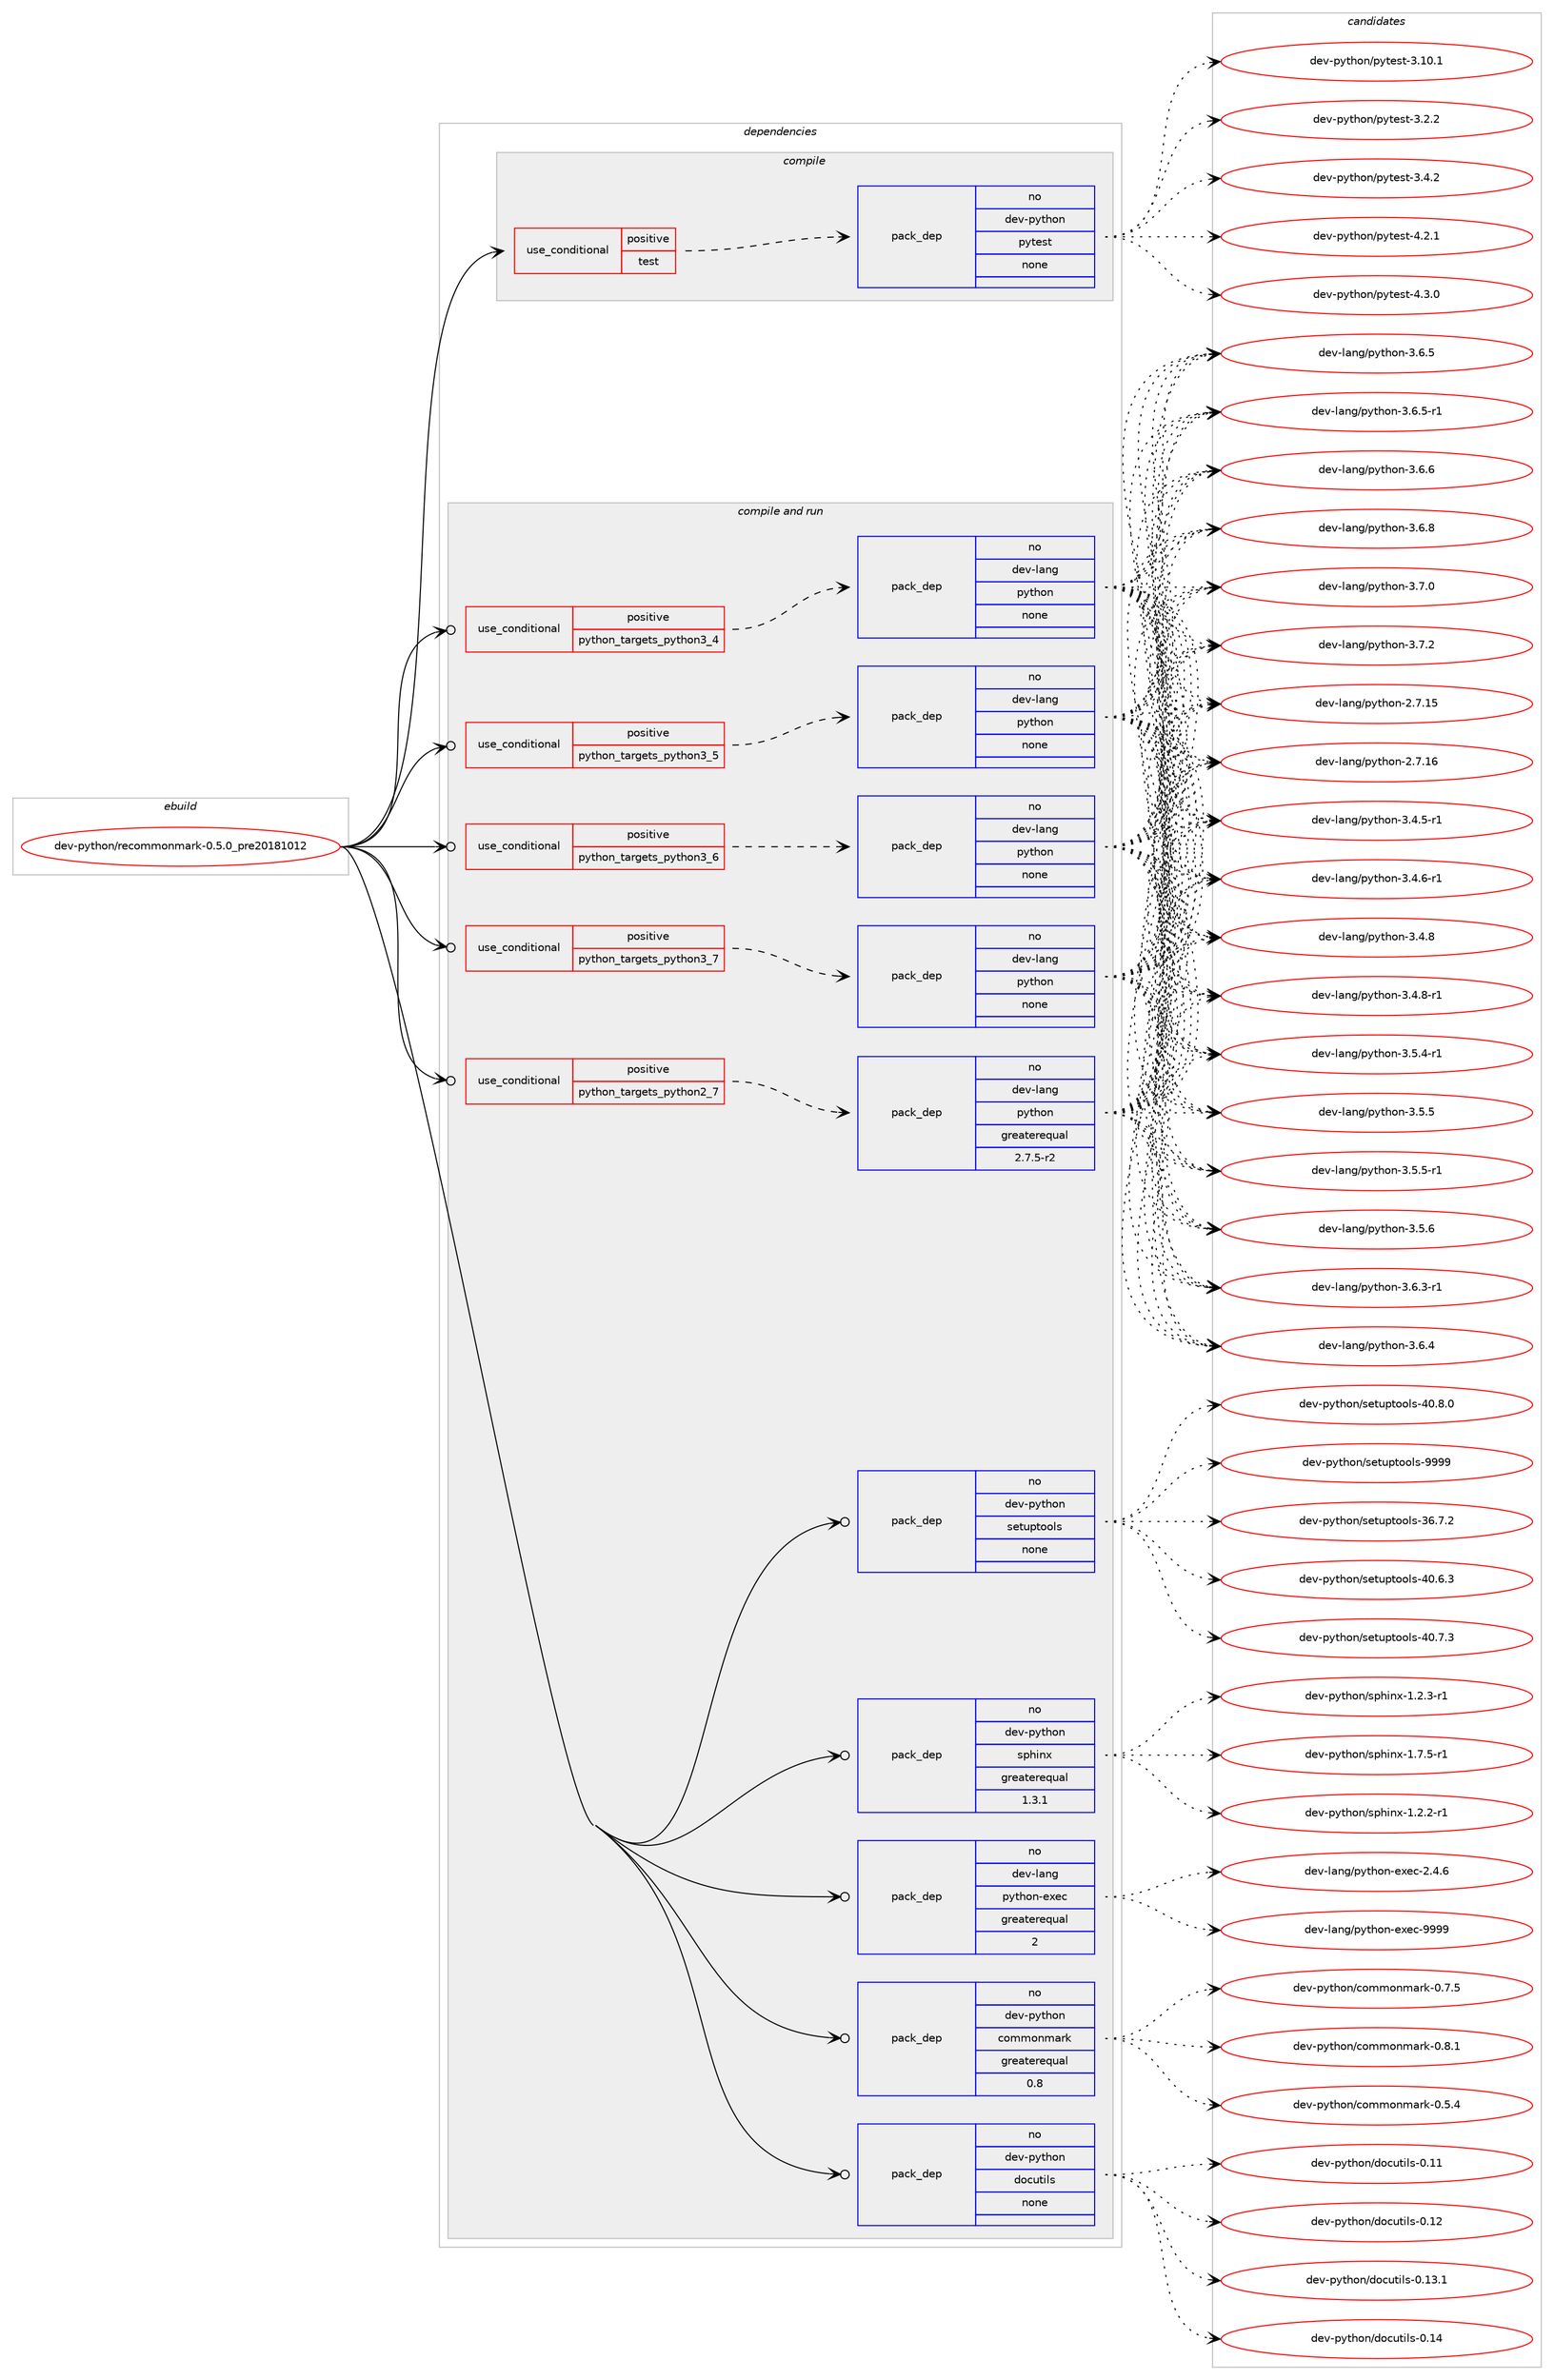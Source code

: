 digraph prolog {

# *************
# Graph options
# *************

newrank=true;
concentrate=true;
compound=true;
graph [rankdir=LR,fontname=Helvetica,fontsize=10,ranksep=1.5];#, ranksep=2.5, nodesep=0.2];
edge  [arrowhead=vee];
node  [fontname=Helvetica,fontsize=10];

# **********
# The ebuild
# **********

subgraph cluster_leftcol {
color=gray;
rank=same;
label=<<i>ebuild</i>>;
id [label="dev-python/recommonmark-0.5.0_pre20181012", color=red, width=4, href="../dev-python/recommonmark-0.5.0_pre20181012.svg"];
}

# ****************
# The dependencies
# ****************

subgraph cluster_midcol {
color=gray;
label=<<i>dependencies</i>>;
subgraph cluster_compile {
fillcolor="#eeeeee";
style=filled;
label=<<i>compile</i>>;
subgraph cond383624 {
dependency1438464 [label=<<TABLE BORDER="0" CELLBORDER="1" CELLSPACING="0" CELLPADDING="4"><TR><TD ROWSPAN="3" CELLPADDING="10">use_conditional</TD></TR><TR><TD>positive</TD></TR><TR><TD>test</TD></TR></TABLE>>, shape=none, color=red];
subgraph pack1031480 {
dependency1438465 [label=<<TABLE BORDER="0" CELLBORDER="1" CELLSPACING="0" CELLPADDING="4" WIDTH="220"><TR><TD ROWSPAN="6" CELLPADDING="30">pack_dep</TD></TR><TR><TD WIDTH="110">no</TD></TR><TR><TD>dev-python</TD></TR><TR><TD>pytest</TD></TR><TR><TD>none</TD></TR><TR><TD></TD></TR></TABLE>>, shape=none, color=blue];
}
dependency1438464:e -> dependency1438465:w [weight=20,style="dashed",arrowhead="vee"];
}
id:e -> dependency1438464:w [weight=20,style="solid",arrowhead="vee"];
}
subgraph cluster_compileandrun {
fillcolor="#eeeeee";
style=filled;
label=<<i>compile and run</i>>;
subgraph cond383625 {
dependency1438466 [label=<<TABLE BORDER="0" CELLBORDER="1" CELLSPACING="0" CELLPADDING="4"><TR><TD ROWSPAN="3" CELLPADDING="10">use_conditional</TD></TR><TR><TD>positive</TD></TR><TR><TD>python_targets_python2_7</TD></TR></TABLE>>, shape=none, color=red];
subgraph pack1031481 {
dependency1438467 [label=<<TABLE BORDER="0" CELLBORDER="1" CELLSPACING="0" CELLPADDING="4" WIDTH="220"><TR><TD ROWSPAN="6" CELLPADDING="30">pack_dep</TD></TR><TR><TD WIDTH="110">no</TD></TR><TR><TD>dev-lang</TD></TR><TR><TD>python</TD></TR><TR><TD>greaterequal</TD></TR><TR><TD>2.7.5-r2</TD></TR></TABLE>>, shape=none, color=blue];
}
dependency1438466:e -> dependency1438467:w [weight=20,style="dashed",arrowhead="vee"];
}
id:e -> dependency1438466:w [weight=20,style="solid",arrowhead="odotvee"];
subgraph cond383626 {
dependency1438468 [label=<<TABLE BORDER="0" CELLBORDER="1" CELLSPACING="0" CELLPADDING="4"><TR><TD ROWSPAN="3" CELLPADDING="10">use_conditional</TD></TR><TR><TD>positive</TD></TR><TR><TD>python_targets_python3_4</TD></TR></TABLE>>, shape=none, color=red];
subgraph pack1031482 {
dependency1438469 [label=<<TABLE BORDER="0" CELLBORDER="1" CELLSPACING="0" CELLPADDING="4" WIDTH="220"><TR><TD ROWSPAN="6" CELLPADDING="30">pack_dep</TD></TR><TR><TD WIDTH="110">no</TD></TR><TR><TD>dev-lang</TD></TR><TR><TD>python</TD></TR><TR><TD>none</TD></TR><TR><TD></TD></TR></TABLE>>, shape=none, color=blue];
}
dependency1438468:e -> dependency1438469:w [weight=20,style="dashed",arrowhead="vee"];
}
id:e -> dependency1438468:w [weight=20,style="solid",arrowhead="odotvee"];
subgraph cond383627 {
dependency1438470 [label=<<TABLE BORDER="0" CELLBORDER="1" CELLSPACING="0" CELLPADDING="4"><TR><TD ROWSPAN="3" CELLPADDING="10">use_conditional</TD></TR><TR><TD>positive</TD></TR><TR><TD>python_targets_python3_5</TD></TR></TABLE>>, shape=none, color=red];
subgraph pack1031483 {
dependency1438471 [label=<<TABLE BORDER="0" CELLBORDER="1" CELLSPACING="0" CELLPADDING="4" WIDTH="220"><TR><TD ROWSPAN="6" CELLPADDING="30">pack_dep</TD></TR><TR><TD WIDTH="110">no</TD></TR><TR><TD>dev-lang</TD></TR><TR><TD>python</TD></TR><TR><TD>none</TD></TR><TR><TD></TD></TR></TABLE>>, shape=none, color=blue];
}
dependency1438470:e -> dependency1438471:w [weight=20,style="dashed",arrowhead="vee"];
}
id:e -> dependency1438470:w [weight=20,style="solid",arrowhead="odotvee"];
subgraph cond383628 {
dependency1438472 [label=<<TABLE BORDER="0" CELLBORDER="1" CELLSPACING="0" CELLPADDING="4"><TR><TD ROWSPAN="3" CELLPADDING="10">use_conditional</TD></TR><TR><TD>positive</TD></TR><TR><TD>python_targets_python3_6</TD></TR></TABLE>>, shape=none, color=red];
subgraph pack1031484 {
dependency1438473 [label=<<TABLE BORDER="0" CELLBORDER="1" CELLSPACING="0" CELLPADDING="4" WIDTH="220"><TR><TD ROWSPAN="6" CELLPADDING="30">pack_dep</TD></TR><TR><TD WIDTH="110">no</TD></TR><TR><TD>dev-lang</TD></TR><TR><TD>python</TD></TR><TR><TD>none</TD></TR><TR><TD></TD></TR></TABLE>>, shape=none, color=blue];
}
dependency1438472:e -> dependency1438473:w [weight=20,style="dashed",arrowhead="vee"];
}
id:e -> dependency1438472:w [weight=20,style="solid",arrowhead="odotvee"];
subgraph cond383629 {
dependency1438474 [label=<<TABLE BORDER="0" CELLBORDER="1" CELLSPACING="0" CELLPADDING="4"><TR><TD ROWSPAN="3" CELLPADDING="10">use_conditional</TD></TR><TR><TD>positive</TD></TR><TR><TD>python_targets_python3_7</TD></TR></TABLE>>, shape=none, color=red];
subgraph pack1031485 {
dependency1438475 [label=<<TABLE BORDER="0" CELLBORDER="1" CELLSPACING="0" CELLPADDING="4" WIDTH="220"><TR><TD ROWSPAN="6" CELLPADDING="30">pack_dep</TD></TR><TR><TD WIDTH="110">no</TD></TR><TR><TD>dev-lang</TD></TR><TR><TD>python</TD></TR><TR><TD>none</TD></TR><TR><TD></TD></TR></TABLE>>, shape=none, color=blue];
}
dependency1438474:e -> dependency1438475:w [weight=20,style="dashed",arrowhead="vee"];
}
id:e -> dependency1438474:w [weight=20,style="solid",arrowhead="odotvee"];
subgraph pack1031486 {
dependency1438476 [label=<<TABLE BORDER="0" CELLBORDER="1" CELLSPACING="0" CELLPADDING="4" WIDTH="220"><TR><TD ROWSPAN="6" CELLPADDING="30">pack_dep</TD></TR><TR><TD WIDTH="110">no</TD></TR><TR><TD>dev-lang</TD></TR><TR><TD>python-exec</TD></TR><TR><TD>greaterequal</TD></TR><TR><TD>2</TD></TR></TABLE>>, shape=none, color=blue];
}
id:e -> dependency1438476:w [weight=20,style="solid",arrowhead="odotvee"];
subgraph pack1031487 {
dependency1438477 [label=<<TABLE BORDER="0" CELLBORDER="1" CELLSPACING="0" CELLPADDING="4" WIDTH="220"><TR><TD ROWSPAN="6" CELLPADDING="30">pack_dep</TD></TR><TR><TD WIDTH="110">no</TD></TR><TR><TD>dev-python</TD></TR><TR><TD>commonmark</TD></TR><TR><TD>greaterequal</TD></TR><TR><TD>0.8</TD></TR></TABLE>>, shape=none, color=blue];
}
id:e -> dependency1438477:w [weight=20,style="solid",arrowhead="odotvee"];
subgraph pack1031488 {
dependency1438478 [label=<<TABLE BORDER="0" CELLBORDER="1" CELLSPACING="0" CELLPADDING="4" WIDTH="220"><TR><TD ROWSPAN="6" CELLPADDING="30">pack_dep</TD></TR><TR><TD WIDTH="110">no</TD></TR><TR><TD>dev-python</TD></TR><TR><TD>docutils</TD></TR><TR><TD>none</TD></TR><TR><TD></TD></TR></TABLE>>, shape=none, color=blue];
}
id:e -> dependency1438478:w [weight=20,style="solid",arrowhead="odotvee"];
subgraph pack1031489 {
dependency1438479 [label=<<TABLE BORDER="0" CELLBORDER="1" CELLSPACING="0" CELLPADDING="4" WIDTH="220"><TR><TD ROWSPAN="6" CELLPADDING="30">pack_dep</TD></TR><TR><TD WIDTH="110">no</TD></TR><TR><TD>dev-python</TD></TR><TR><TD>setuptools</TD></TR><TR><TD>none</TD></TR><TR><TD></TD></TR></TABLE>>, shape=none, color=blue];
}
id:e -> dependency1438479:w [weight=20,style="solid",arrowhead="odotvee"];
subgraph pack1031490 {
dependency1438480 [label=<<TABLE BORDER="0" CELLBORDER="1" CELLSPACING="0" CELLPADDING="4" WIDTH="220"><TR><TD ROWSPAN="6" CELLPADDING="30">pack_dep</TD></TR><TR><TD WIDTH="110">no</TD></TR><TR><TD>dev-python</TD></TR><TR><TD>sphinx</TD></TR><TR><TD>greaterequal</TD></TR><TR><TD>1.3.1</TD></TR></TABLE>>, shape=none, color=blue];
}
id:e -> dependency1438480:w [weight=20,style="solid",arrowhead="odotvee"];
}
subgraph cluster_run {
fillcolor="#eeeeee";
style=filled;
label=<<i>run</i>>;
}
}

# **************
# The candidates
# **************

subgraph cluster_choices {
rank=same;
color=gray;
label=<<i>candidates</i>>;

subgraph choice1031480 {
color=black;
nodesep=1;
choice100101118451121211161041111104711212111610111511645514649484649 [label="dev-python/pytest-3.10.1", color=red, width=4,href="../dev-python/pytest-3.10.1.svg"];
choice1001011184511212111610411111047112121116101115116455146504650 [label="dev-python/pytest-3.2.2", color=red, width=4,href="../dev-python/pytest-3.2.2.svg"];
choice1001011184511212111610411111047112121116101115116455146524650 [label="dev-python/pytest-3.4.2", color=red, width=4,href="../dev-python/pytest-3.4.2.svg"];
choice1001011184511212111610411111047112121116101115116455246504649 [label="dev-python/pytest-4.2.1", color=red, width=4,href="../dev-python/pytest-4.2.1.svg"];
choice1001011184511212111610411111047112121116101115116455246514648 [label="dev-python/pytest-4.3.0", color=red, width=4,href="../dev-python/pytest-4.3.0.svg"];
dependency1438465:e -> choice100101118451121211161041111104711212111610111511645514649484649:w [style=dotted,weight="100"];
dependency1438465:e -> choice1001011184511212111610411111047112121116101115116455146504650:w [style=dotted,weight="100"];
dependency1438465:e -> choice1001011184511212111610411111047112121116101115116455146524650:w [style=dotted,weight="100"];
dependency1438465:e -> choice1001011184511212111610411111047112121116101115116455246504649:w [style=dotted,weight="100"];
dependency1438465:e -> choice1001011184511212111610411111047112121116101115116455246514648:w [style=dotted,weight="100"];
}
subgraph choice1031481 {
color=black;
nodesep=1;
choice10010111845108971101034711212111610411111045504655464953 [label="dev-lang/python-2.7.15", color=red, width=4,href="../dev-lang/python-2.7.15.svg"];
choice10010111845108971101034711212111610411111045504655464954 [label="dev-lang/python-2.7.16", color=red, width=4,href="../dev-lang/python-2.7.16.svg"];
choice1001011184510897110103471121211161041111104551465246534511449 [label="dev-lang/python-3.4.5-r1", color=red, width=4,href="../dev-lang/python-3.4.5-r1.svg"];
choice1001011184510897110103471121211161041111104551465246544511449 [label="dev-lang/python-3.4.6-r1", color=red, width=4,href="../dev-lang/python-3.4.6-r1.svg"];
choice100101118451089711010347112121116104111110455146524656 [label="dev-lang/python-3.4.8", color=red, width=4,href="../dev-lang/python-3.4.8.svg"];
choice1001011184510897110103471121211161041111104551465246564511449 [label="dev-lang/python-3.4.8-r1", color=red, width=4,href="../dev-lang/python-3.4.8-r1.svg"];
choice1001011184510897110103471121211161041111104551465346524511449 [label="dev-lang/python-3.5.4-r1", color=red, width=4,href="../dev-lang/python-3.5.4-r1.svg"];
choice100101118451089711010347112121116104111110455146534653 [label="dev-lang/python-3.5.5", color=red, width=4,href="../dev-lang/python-3.5.5.svg"];
choice1001011184510897110103471121211161041111104551465346534511449 [label="dev-lang/python-3.5.5-r1", color=red, width=4,href="../dev-lang/python-3.5.5-r1.svg"];
choice100101118451089711010347112121116104111110455146534654 [label="dev-lang/python-3.5.6", color=red, width=4,href="../dev-lang/python-3.5.6.svg"];
choice1001011184510897110103471121211161041111104551465446514511449 [label="dev-lang/python-3.6.3-r1", color=red, width=4,href="../dev-lang/python-3.6.3-r1.svg"];
choice100101118451089711010347112121116104111110455146544652 [label="dev-lang/python-3.6.4", color=red, width=4,href="../dev-lang/python-3.6.4.svg"];
choice100101118451089711010347112121116104111110455146544653 [label="dev-lang/python-3.6.5", color=red, width=4,href="../dev-lang/python-3.6.5.svg"];
choice1001011184510897110103471121211161041111104551465446534511449 [label="dev-lang/python-3.6.5-r1", color=red, width=4,href="../dev-lang/python-3.6.5-r1.svg"];
choice100101118451089711010347112121116104111110455146544654 [label="dev-lang/python-3.6.6", color=red, width=4,href="../dev-lang/python-3.6.6.svg"];
choice100101118451089711010347112121116104111110455146544656 [label="dev-lang/python-3.6.8", color=red, width=4,href="../dev-lang/python-3.6.8.svg"];
choice100101118451089711010347112121116104111110455146554648 [label="dev-lang/python-3.7.0", color=red, width=4,href="../dev-lang/python-3.7.0.svg"];
choice100101118451089711010347112121116104111110455146554650 [label="dev-lang/python-3.7.2", color=red, width=4,href="../dev-lang/python-3.7.2.svg"];
dependency1438467:e -> choice10010111845108971101034711212111610411111045504655464953:w [style=dotted,weight="100"];
dependency1438467:e -> choice10010111845108971101034711212111610411111045504655464954:w [style=dotted,weight="100"];
dependency1438467:e -> choice1001011184510897110103471121211161041111104551465246534511449:w [style=dotted,weight="100"];
dependency1438467:e -> choice1001011184510897110103471121211161041111104551465246544511449:w [style=dotted,weight="100"];
dependency1438467:e -> choice100101118451089711010347112121116104111110455146524656:w [style=dotted,weight="100"];
dependency1438467:e -> choice1001011184510897110103471121211161041111104551465246564511449:w [style=dotted,weight="100"];
dependency1438467:e -> choice1001011184510897110103471121211161041111104551465346524511449:w [style=dotted,weight="100"];
dependency1438467:e -> choice100101118451089711010347112121116104111110455146534653:w [style=dotted,weight="100"];
dependency1438467:e -> choice1001011184510897110103471121211161041111104551465346534511449:w [style=dotted,weight="100"];
dependency1438467:e -> choice100101118451089711010347112121116104111110455146534654:w [style=dotted,weight="100"];
dependency1438467:e -> choice1001011184510897110103471121211161041111104551465446514511449:w [style=dotted,weight="100"];
dependency1438467:e -> choice100101118451089711010347112121116104111110455146544652:w [style=dotted,weight="100"];
dependency1438467:e -> choice100101118451089711010347112121116104111110455146544653:w [style=dotted,weight="100"];
dependency1438467:e -> choice1001011184510897110103471121211161041111104551465446534511449:w [style=dotted,weight="100"];
dependency1438467:e -> choice100101118451089711010347112121116104111110455146544654:w [style=dotted,weight="100"];
dependency1438467:e -> choice100101118451089711010347112121116104111110455146544656:w [style=dotted,weight="100"];
dependency1438467:e -> choice100101118451089711010347112121116104111110455146554648:w [style=dotted,weight="100"];
dependency1438467:e -> choice100101118451089711010347112121116104111110455146554650:w [style=dotted,weight="100"];
}
subgraph choice1031482 {
color=black;
nodesep=1;
choice10010111845108971101034711212111610411111045504655464953 [label="dev-lang/python-2.7.15", color=red, width=4,href="../dev-lang/python-2.7.15.svg"];
choice10010111845108971101034711212111610411111045504655464954 [label="dev-lang/python-2.7.16", color=red, width=4,href="../dev-lang/python-2.7.16.svg"];
choice1001011184510897110103471121211161041111104551465246534511449 [label="dev-lang/python-3.4.5-r1", color=red, width=4,href="../dev-lang/python-3.4.5-r1.svg"];
choice1001011184510897110103471121211161041111104551465246544511449 [label="dev-lang/python-3.4.6-r1", color=red, width=4,href="../dev-lang/python-3.4.6-r1.svg"];
choice100101118451089711010347112121116104111110455146524656 [label="dev-lang/python-3.4.8", color=red, width=4,href="../dev-lang/python-3.4.8.svg"];
choice1001011184510897110103471121211161041111104551465246564511449 [label="dev-lang/python-3.4.8-r1", color=red, width=4,href="../dev-lang/python-3.4.8-r1.svg"];
choice1001011184510897110103471121211161041111104551465346524511449 [label="dev-lang/python-3.5.4-r1", color=red, width=4,href="../dev-lang/python-3.5.4-r1.svg"];
choice100101118451089711010347112121116104111110455146534653 [label="dev-lang/python-3.5.5", color=red, width=4,href="../dev-lang/python-3.5.5.svg"];
choice1001011184510897110103471121211161041111104551465346534511449 [label="dev-lang/python-3.5.5-r1", color=red, width=4,href="../dev-lang/python-3.5.5-r1.svg"];
choice100101118451089711010347112121116104111110455146534654 [label="dev-lang/python-3.5.6", color=red, width=4,href="../dev-lang/python-3.5.6.svg"];
choice1001011184510897110103471121211161041111104551465446514511449 [label="dev-lang/python-3.6.3-r1", color=red, width=4,href="../dev-lang/python-3.6.3-r1.svg"];
choice100101118451089711010347112121116104111110455146544652 [label="dev-lang/python-3.6.4", color=red, width=4,href="../dev-lang/python-3.6.4.svg"];
choice100101118451089711010347112121116104111110455146544653 [label="dev-lang/python-3.6.5", color=red, width=4,href="../dev-lang/python-3.6.5.svg"];
choice1001011184510897110103471121211161041111104551465446534511449 [label="dev-lang/python-3.6.5-r1", color=red, width=4,href="../dev-lang/python-3.6.5-r1.svg"];
choice100101118451089711010347112121116104111110455146544654 [label="dev-lang/python-3.6.6", color=red, width=4,href="../dev-lang/python-3.6.6.svg"];
choice100101118451089711010347112121116104111110455146544656 [label="dev-lang/python-3.6.8", color=red, width=4,href="../dev-lang/python-3.6.8.svg"];
choice100101118451089711010347112121116104111110455146554648 [label="dev-lang/python-3.7.0", color=red, width=4,href="../dev-lang/python-3.7.0.svg"];
choice100101118451089711010347112121116104111110455146554650 [label="dev-lang/python-3.7.2", color=red, width=4,href="../dev-lang/python-3.7.2.svg"];
dependency1438469:e -> choice10010111845108971101034711212111610411111045504655464953:w [style=dotted,weight="100"];
dependency1438469:e -> choice10010111845108971101034711212111610411111045504655464954:w [style=dotted,weight="100"];
dependency1438469:e -> choice1001011184510897110103471121211161041111104551465246534511449:w [style=dotted,weight="100"];
dependency1438469:e -> choice1001011184510897110103471121211161041111104551465246544511449:w [style=dotted,weight="100"];
dependency1438469:e -> choice100101118451089711010347112121116104111110455146524656:w [style=dotted,weight="100"];
dependency1438469:e -> choice1001011184510897110103471121211161041111104551465246564511449:w [style=dotted,weight="100"];
dependency1438469:e -> choice1001011184510897110103471121211161041111104551465346524511449:w [style=dotted,weight="100"];
dependency1438469:e -> choice100101118451089711010347112121116104111110455146534653:w [style=dotted,weight="100"];
dependency1438469:e -> choice1001011184510897110103471121211161041111104551465346534511449:w [style=dotted,weight="100"];
dependency1438469:e -> choice100101118451089711010347112121116104111110455146534654:w [style=dotted,weight="100"];
dependency1438469:e -> choice1001011184510897110103471121211161041111104551465446514511449:w [style=dotted,weight="100"];
dependency1438469:e -> choice100101118451089711010347112121116104111110455146544652:w [style=dotted,weight="100"];
dependency1438469:e -> choice100101118451089711010347112121116104111110455146544653:w [style=dotted,weight="100"];
dependency1438469:e -> choice1001011184510897110103471121211161041111104551465446534511449:w [style=dotted,weight="100"];
dependency1438469:e -> choice100101118451089711010347112121116104111110455146544654:w [style=dotted,weight="100"];
dependency1438469:e -> choice100101118451089711010347112121116104111110455146544656:w [style=dotted,weight="100"];
dependency1438469:e -> choice100101118451089711010347112121116104111110455146554648:w [style=dotted,weight="100"];
dependency1438469:e -> choice100101118451089711010347112121116104111110455146554650:w [style=dotted,weight="100"];
}
subgraph choice1031483 {
color=black;
nodesep=1;
choice10010111845108971101034711212111610411111045504655464953 [label="dev-lang/python-2.7.15", color=red, width=4,href="../dev-lang/python-2.7.15.svg"];
choice10010111845108971101034711212111610411111045504655464954 [label="dev-lang/python-2.7.16", color=red, width=4,href="../dev-lang/python-2.7.16.svg"];
choice1001011184510897110103471121211161041111104551465246534511449 [label="dev-lang/python-3.4.5-r1", color=red, width=4,href="../dev-lang/python-3.4.5-r1.svg"];
choice1001011184510897110103471121211161041111104551465246544511449 [label="dev-lang/python-3.4.6-r1", color=red, width=4,href="../dev-lang/python-3.4.6-r1.svg"];
choice100101118451089711010347112121116104111110455146524656 [label="dev-lang/python-3.4.8", color=red, width=4,href="../dev-lang/python-3.4.8.svg"];
choice1001011184510897110103471121211161041111104551465246564511449 [label="dev-lang/python-3.4.8-r1", color=red, width=4,href="../dev-lang/python-3.4.8-r1.svg"];
choice1001011184510897110103471121211161041111104551465346524511449 [label="dev-lang/python-3.5.4-r1", color=red, width=4,href="../dev-lang/python-3.5.4-r1.svg"];
choice100101118451089711010347112121116104111110455146534653 [label="dev-lang/python-3.5.5", color=red, width=4,href="../dev-lang/python-3.5.5.svg"];
choice1001011184510897110103471121211161041111104551465346534511449 [label="dev-lang/python-3.5.5-r1", color=red, width=4,href="../dev-lang/python-3.5.5-r1.svg"];
choice100101118451089711010347112121116104111110455146534654 [label="dev-lang/python-3.5.6", color=red, width=4,href="../dev-lang/python-3.5.6.svg"];
choice1001011184510897110103471121211161041111104551465446514511449 [label="dev-lang/python-3.6.3-r1", color=red, width=4,href="../dev-lang/python-3.6.3-r1.svg"];
choice100101118451089711010347112121116104111110455146544652 [label="dev-lang/python-3.6.4", color=red, width=4,href="../dev-lang/python-3.6.4.svg"];
choice100101118451089711010347112121116104111110455146544653 [label="dev-lang/python-3.6.5", color=red, width=4,href="../dev-lang/python-3.6.5.svg"];
choice1001011184510897110103471121211161041111104551465446534511449 [label="dev-lang/python-3.6.5-r1", color=red, width=4,href="../dev-lang/python-3.6.5-r1.svg"];
choice100101118451089711010347112121116104111110455146544654 [label="dev-lang/python-3.6.6", color=red, width=4,href="../dev-lang/python-3.6.6.svg"];
choice100101118451089711010347112121116104111110455146544656 [label="dev-lang/python-3.6.8", color=red, width=4,href="../dev-lang/python-3.6.8.svg"];
choice100101118451089711010347112121116104111110455146554648 [label="dev-lang/python-3.7.0", color=red, width=4,href="../dev-lang/python-3.7.0.svg"];
choice100101118451089711010347112121116104111110455146554650 [label="dev-lang/python-3.7.2", color=red, width=4,href="../dev-lang/python-3.7.2.svg"];
dependency1438471:e -> choice10010111845108971101034711212111610411111045504655464953:w [style=dotted,weight="100"];
dependency1438471:e -> choice10010111845108971101034711212111610411111045504655464954:w [style=dotted,weight="100"];
dependency1438471:e -> choice1001011184510897110103471121211161041111104551465246534511449:w [style=dotted,weight="100"];
dependency1438471:e -> choice1001011184510897110103471121211161041111104551465246544511449:w [style=dotted,weight="100"];
dependency1438471:e -> choice100101118451089711010347112121116104111110455146524656:w [style=dotted,weight="100"];
dependency1438471:e -> choice1001011184510897110103471121211161041111104551465246564511449:w [style=dotted,weight="100"];
dependency1438471:e -> choice1001011184510897110103471121211161041111104551465346524511449:w [style=dotted,weight="100"];
dependency1438471:e -> choice100101118451089711010347112121116104111110455146534653:w [style=dotted,weight="100"];
dependency1438471:e -> choice1001011184510897110103471121211161041111104551465346534511449:w [style=dotted,weight="100"];
dependency1438471:e -> choice100101118451089711010347112121116104111110455146534654:w [style=dotted,weight="100"];
dependency1438471:e -> choice1001011184510897110103471121211161041111104551465446514511449:w [style=dotted,weight="100"];
dependency1438471:e -> choice100101118451089711010347112121116104111110455146544652:w [style=dotted,weight="100"];
dependency1438471:e -> choice100101118451089711010347112121116104111110455146544653:w [style=dotted,weight="100"];
dependency1438471:e -> choice1001011184510897110103471121211161041111104551465446534511449:w [style=dotted,weight="100"];
dependency1438471:e -> choice100101118451089711010347112121116104111110455146544654:w [style=dotted,weight="100"];
dependency1438471:e -> choice100101118451089711010347112121116104111110455146544656:w [style=dotted,weight="100"];
dependency1438471:e -> choice100101118451089711010347112121116104111110455146554648:w [style=dotted,weight="100"];
dependency1438471:e -> choice100101118451089711010347112121116104111110455146554650:w [style=dotted,weight="100"];
}
subgraph choice1031484 {
color=black;
nodesep=1;
choice10010111845108971101034711212111610411111045504655464953 [label="dev-lang/python-2.7.15", color=red, width=4,href="../dev-lang/python-2.7.15.svg"];
choice10010111845108971101034711212111610411111045504655464954 [label="dev-lang/python-2.7.16", color=red, width=4,href="../dev-lang/python-2.7.16.svg"];
choice1001011184510897110103471121211161041111104551465246534511449 [label="dev-lang/python-3.4.5-r1", color=red, width=4,href="../dev-lang/python-3.4.5-r1.svg"];
choice1001011184510897110103471121211161041111104551465246544511449 [label="dev-lang/python-3.4.6-r1", color=red, width=4,href="../dev-lang/python-3.4.6-r1.svg"];
choice100101118451089711010347112121116104111110455146524656 [label="dev-lang/python-3.4.8", color=red, width=4,href="../dev-lang/python-3.4.8.svg"];
choice1001011184510897110103471121211161041111104551465246564511449 [label="dev-lang/python-3.4.8-r1", color=red, width=4,href="../dev-lang/python-3.4.8-r1.svg"];
choice1001011184510897110103471121211161041111104551465346524511449 [label="dev-lang/python-3.5.4-r1", color=red, width=4,href="../dev-lang/python-3.5.4-r1.svg"];
choice100101118451089711010347112121116104111110455146534653 [label="dev-lang/python-3.5.5", color=red, width=4,href="../dev-lang/python-3.5.5.svg"];
choice1001011184510897110103471121211161041111104551465346534511449 [label="dev-lang/python-3.5.5-r1", color=red, width=4,href="../dev-lang/python-3.5.5-r1.svg"];
choice100101118451089711010347112121116104111110455146534654 [label="dev-lang/python-3.5.6", color=red, width=4,href="../dev-lang/python-3.5.6.svg"];
choice1001011184510897110103471121211161041111104551465446514511449 [label="dev-lang/python-3.6.3-r1", color=red, width=4,href="../dev-lang/python-3.6.3-r1.svg"];
choice100101118451089711010347112121116104111110455146544652 [label="dev-lang/python-3.6.4", color=red, width=4,href="../dev-lang/python-3.6.4.svg"];
choice100101118451089711010347112121116104111110455146544653 [label="dev-lang/python-3.6.5", color=red, width=4,href="../dev-lang/python-3.6.5.svg"];
choice1001011184510897110103471121211161041111104551465446534511449 [label="dev-lang/python-3.6.5-r1", color=red, width=4,href="../dev-lang/python-3.6.5-r1.svg"];
choice100101118451089711010347112121116104111110455146544654 [label="dev-lang/python-3.6.6", color=red, width=4,href="../dev-lang/python-3.6.6.svg"];
choice100101118451089711010347112121116104111110455146544656 [label="dev-lang/python-3.6.8", color=red, width=4,href="../dev-lang/python-3.6.8.svg"];
choice100101118451089711010347112121116104111110455146554648 [label="dev-lang/python-3.7.0", color=red, width=4,href="../dev-lang/python-3.7.0.svg"];
choice100101118451089711010347112121116104111110455146554650 [label="dev-lang/python-3.7.2", color=red, width=4,href="../dev-lang/python-3.7.2.svg"];
dependency1438473:e -> choice10010111845108971101034711212111610411111045504655464953:w [style=dotted,weight="100"];
dependency1438473:e -> choice10010111845108971101034711212111610411111045504655464954:w [style=dotted,weight="100"];
dependency1438473:e -> choice1001011184510897110103471121211161041111104551465246534511449:w [style=dotted,weight="100"];
dependency1438473:e -> choice1001011184510897110103471121211161041111104551465246544511449:w [style=dotted,weight="100"];
dependency1438473:e -> choice100101118451089711010347112121116104111110455146524656:w [style=dotted,weight="100"];
dependency1438473:e -> choice1001011184510897110103471121211161041111104551465246564511449:w [style=dotted,weight="100"];
dependency1438473:e -> choice1001011184510897110103471121211161041111104551465346524511449:w [style=dotted,weight="100"];
dependency1438473:e -> choice100101118451089711010347112121116104111110455146534653:w [style=dotted,weight="100"];
dependency1438473:e -> choice1001011184510897110103471121211161041111104551465346534511449:w [style=dotted,weight="100"];
dependency1438473:e -> choice100101118451089711010347112121116104111110455146534654:w [style=dotted,weight="100"];
dependency1438473:e -> choice1001011184510897110103471121211161041111104551465446514511449:w [style=dotted,weight="100"];
dependency1438473:e -> choice100101118451089711010347112121116104111110455146544652:w [style=dotted,weight="100"];
dependency1438473:e -> choice100101118451089711010347112121116104111110455146544653:w [style=dotted,weight="100"];
dependency1438473:e -> choice1001011184510897110103471121211161041111104551465446534511449:w [style=dotted,weight="100"];
dependency1438473:e -> choice100101118451089711010347112121116104111110455146544654:w [style=dotted,weight="100"];
dependency1438473:e -> choice100101118451089711010347112121116104111110455146544656:w [style=dotted,weight="100"];
dependency1438473:e -> choice100101118451089711010347112121116104111110455146554648:w [style=dotted,weight="100"];
dependency1438473:e -> choice100101118451089711010347112121116104111110455146554650:w [style=dotted,weight="100"];
}
subgraph choice1031485 {
color=black;
nodesep=1;
choice10010111845108971101034711212111610411111045504655464953 [label="dev-lang/python-2.7.15", color=red, width=4,href="../dev-lang/python-2.7.15.svg"];
choice10010111845108971101034711212111610411111045504655464954 [label="dev-lang/python-2.7.16", color=red, width=4,href="../dev-lang/python-2.7.16.svg"];
choice1001011184510897110103471121211161041111104551465246534511449 [label="dev-lang/python-3.4.5-r1", color=red, width=4,href="../dev-lang/python-3.4.5-r1.svg"];
choice1001011184510897110103471121211161041111104551465246544511449 [label="dev-lang/python-3.4.6-r1", color=red, width=4,href="../dev-lang/python-3.4.6-r1.svg"];
choice100101118451089711010347112121116104111110455146524656 [label="dev-lang/python-3.4.8", color=red, width=4,href="../dev-lang/python-3.4.8.svg"];
choice1001011184510897110103471121211161041111104551465246564511449 [label="dev-lang/python-3.4.8-r1", color=red, width=4,href="../dev-lang/python-3.4.8-r1.svg"];
choice1001011184510897110103471121211161041111104551465346524511449 [label="dev-lang/python-3.5.4-r1", color=red, width=4,href="../dev-lang/python-3.5.4-r1.svg"];
choice100101118451089711010347112121116104111110455146534653 [label="dev-lang/python-3.5.5", color=red, width=4,href="../dev-lang/python-3.5.5.svg"];
choice1001011184510897110103471121211161041111104551465346534511449 [label="dev-lang/python-3.5.5-r1", color=red, width=4,href="../dev-lang/python-3.5.5-r1.svg"];
choice100101118451089711010347112121116104111110455146534654 [label="dev-lang/python-3.5.6", color=red, width=4,href="../dev-lang/python-3.5.6.svg"];
choice1001011184510897110103471121211161041111104551465446514511449 [label="dev-lang/python-3.6.3-r1", color=red, width=4,href="../dev-lang/python-3.6.3-r1.svg"];
choice100101118451089711010347112121116104111110455146544652 [label="dev-lang/python-3.6.4", color=red, width=4,href="../dev-lang/python-3.6.4.svg"];
choice100101118451089711010347112121116104111110455146544653 [label="dev-lang/python-3.6.5", color=red, width=4,href="../dev-lang/python-3.6.5.svg"];
choice1001011184510897110103471121211161041111104551465446534511449 [label="dev-lang/python-3.6.5-r1", color=red, width=4,href="../dev-lang/python-3.6.5-r1.svg"];
choice100101118451089711010347112121116104111110455146544654 [label="dev-lang/python-3.6.6", color=red, width=4,href="../dev-lang/python-3.6.6.svg"];
choice100101118451089711010347112121116104111110455146544656 [label="dev-lang/python-3.6.8", color=red, width=4,href="../dev-lang/python-3.6.8.svg"];
choice100101118451089711010347112121116104111110455146554648 [label="dev-lang/python-3.7.0", color=red, width=4,href="../dev-lang/python-3.7.0.svg"];
choice100101118451089711010347112121116104111110455146554650 [label="dev-lang/python-3.7.2", color=red, width=4,href="../dev-lang/python-3.7.2.svg"];
dependency1438475:e -> choice10010111845108971101034711212111610411111045504655464953:w [style=dotted,weight="100"];
dependency1438475:e -> choice10010111845108971101034711212111610411111045504655464954:w [style=dotted,weight="100"];
dependency1438475:e -> choice1001011184510897110103471121211161041111104551465246534511449:w [style=dotted,weight="100"];
dependency1438475:e -> choice1001011184510897110103471121211161041111104551465246544511449:w [style=dotted,weight="100"];
dependency1438475:e -> choice100101118451089711010347112121116104111110455146524656:w [style=dotted,weight="100"];
dependency1438475:e -> choice1001011184510897110103471121211161041111104551465246564511449:w [style=dotted,weight="100"];
dependency1438475:e -> choice1001011184510897110103471121211161041111104551465346524511449:w [style=dotted,weight="100"];
dependency1438475:e -> choice100101118451089711010347112121116104111110455146534653:w [style=dotted,weight="100"];
dependency1438475:e -> choice1001011184510897110103471121211161041111104551465346534511449:w [style=dotted,weight="100"];
dependency1438475:e -> choice100101118451089711010347112121116104111110455146534654:w [style=dotted,weight="100"];
dependency1438475:e -> choice1001011184510897110103471121211161041111104551465446514511449:w [style=dotted,weight="100"];
dependency1438475:e -> choice100101118451089711010347112121116104111110455146544652:w [style=dotted,weight="100"];
dependency1438475:e -> choice100101118451089711010347112121116104111110455146544653:w [style=dotted,weight="100"];
dependency1438475:e -> choice1001011184510897110103471121211161041111104551465446534511449:w [style=dotted,weight="100"];
dependency1438475:e -> choice100101118451089711010347112121116104111110455146544654:w [style=dotted,weight="100"];
dependency1438475:e -> choice100101118451089711010347112121116104111110455146544656:w [style=dotted,weight="100"];
dependency1438475:e -> choice100101118451089711010347112121116104111110455146554648:w [style=dotted,weight="100"];
dependency1438475:e -> choice100101118451089711010347112121116104111110455146554650:w [style=dotted,weight="100"];
}
subgraph choice1031486 {
color=black;
nodesep=1;
choice1001011184510897110103471121211161041111104510112010199455046524654 [label="dev-lang/python-exec-2.4.6", color=red, width=4,href="../dev-lang/python-exec-2.4.6.svg"];
choice10010111845108971101034711212111610411111045101120101994557575757 [label="dev-lang/python-exec-9999", color=red, width=4,href="../dev-lang/python-exec-9999.svg"];
dependency1438476:e -> choice1001011184510897110103471121211161041111104510112010199455046524654:w [style=dotted,weight="100"];
dependency1438476:e -> choice10010111845108971101034711212111610411111045101120101994557575757:w [style=dotted,weight="100"];
}
subgraph choice1031487 {
color=black;
nodesep=1;
choice10010111845112121116104111110479911110910911111010997114107454846534652 [label="dev-python/commonmark-0.5.4", color=red, width=4,href="../dev-python/commonmark-0.5.4.svg"];
choice10010111845112121116104111110479911110910911111010997114107454846554653 [label="dev-python/commonmark-0.7.5", color=red, width=4,href="../dev-python/commonmark-0.7.5.svg"];
choice10010111845112121116104111110479911110910911111010997114107454846564649 [label="dev-python/commonmark-0.8.1", color=red, width=4,href="../dev-python/commonmark-0.8.1.svg"];
dependency1438477:e -> choice10010111845112121116104111110479911110910911111010997114107454846534652:w [style=dotted,weight="100"];
dependency1438477:e -> choice10010111845112121116104111110479911110910911111010997114107454846554653:w [style=dotted,weight="100"];
dependency1438477:e -> choice10010111845112121116104111110479911110910911111010997114107454846564649:w [style=dotted,weight="100"];
}
subgraph choice1031488 {
color=black;
nodesep=1;
choice1001011184511212111610411111047100111991171161051081154548464949 [label="dev-python/docutils-0.11", color=red, width=4,href="../dev-python/docutils-0.11.svg"];
choice1001011184511212111610411111047100111991171161051081154548464950 [label="dev-python/docutils-0.12", color=red, width=4,href="../dev-python/docutils-0.12.svg"];
choice10010111845112121116104111110471001119911711610510811545484649514649 [label="dev-python/docutils-0.13.1", color=red, width=4,href="../dev-python/docutils-0.13.1.svg"];
choice1001011184511212111610411111047100111991171161051081154548464952 [label="dev-python/docutils-0.14", color=red, width=4,href="../dev-python/docutils-0.14.svg"];
dependency1438478:e -> choice1001011184511212111610411111047100111991171161051081154548464949:w [style=dotted,weight="100"];
dependency1438478:e -> choice1001011184511212111610411111047100111991171161051081154548464950:w [style=dotted,weight="100"];
dependency1438478:e -> choice10010111845112121116104111110471001119911711610510811545484649514649:w [style=dotted,weight="100"];
dependency1438478:e -> choice1001011184511212111610411111047100111991171161051081154548464952:w [style=dotted,weight="100"];
}
subgraph choice1031489 {
color=black;
nodesep=1;
choice100101118451121211161041111104711510111611711211611111110811545515446554650 [label="dev-python/setuptools-36.7.2", color=red, width=4,href="../dev-python/setuptools-36.7.2.svg"];
choice100101118451121211161041111104711510111611711211611111110811545524846544651 [label="dev-python/setuptools-40.6.3", color=red, width=4,href="../dev-python/setuptools-40.6.3.svg"];
choice100101118451121211161041111104711510111611711211611111110811545524846554651 [label="dev-python/setuptools-40.7.3", color=red, width=4,href="../dev-python/setuptools-40.7.3.svg"];
choice100101118451121211161041111104711510111611711211611111110811545524846564648 [label="dev-python/setuptools-40.8.0", color=red, width=4,href="../dev-python/setuptools-40.8.0.svg"];
choice10010111845112121116104111110471151011161171121161111111081154557575757 [label="dev-python/setuptools-9999", color=red, width=4,href="../dev-python/setuptools-9999.svg"];
dependency1438479:e -> choice100101118451121211161041111104711510111611711211611111110811545515446554650:w [style=dotted,weight="100"];
dependency1438479:e -> choice100101118451121211161041111104711510111611711211611111110811545524846544651:w [style=dotted,weight="100"];
dependency1438479:e -> choice100101118451121211161041111104711510111611711211611111110811545524846554651:w [style=dotted,weight="100"];
dependency1438479:e -> choice100101118451121211161041111104711510111611711211611111110811545524846564648:w [style=dotted,weight="100"];
dependency1438479:e -> choice10010111845112121116104111110471151011161171121161111111081154557575757:w [style=dotted,weight="100"];
}
subgraph choice1031490 {
color=black;
nodesep=1;
choice10010111845112121116104111110471151121041051101204549465046504511449 [label="dev-python/sphinx-1.2.2-r1", color=red, width=4,href="../dev-python/sphinx-1.2.2-r1.svg"];
choice10010111845112121116104111110471151121041051101204549465046514511449 [label="dev-python/sphinx-1.2.3-r1", color=red, width=4,href="../dev-python/sphinx-1.2.3-r1.svg"];
choice10010111845112121116104111110471151121041051101204549465546534511449 [label="dev-python/sphinx-1.7.5-r1", color=red, width=4,href="../dev-python/sphinx-1.7.5-r1.svg"];
dependency1438480:e -> choice10010111845112121116104111110471151121041051101204549465046504511449:w [style=dotted,weight="100"];
dependency1438480:e -> choice10010111845112121116104111110471151121041051101204549465046514511449:w [style=dotted,weight="100"];
dependency1438480:e -> choice10010111845112121116104111110471151121041051101204549465546534511449:w [style=dotted,weight="100"];
}
}

}
